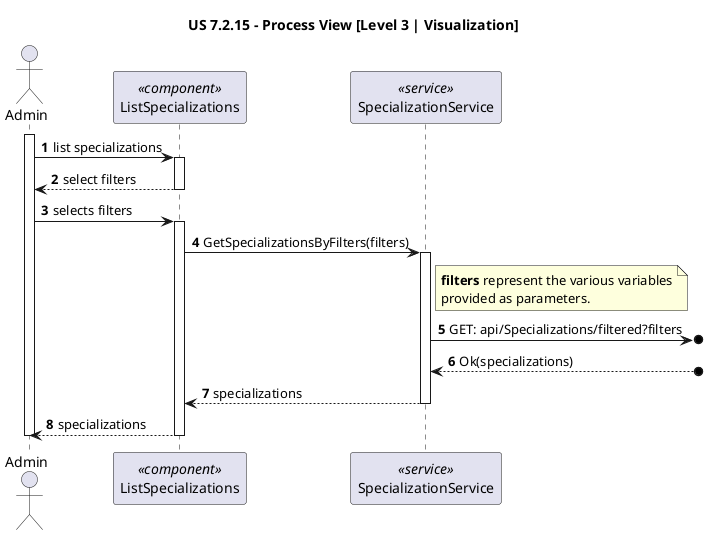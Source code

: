 @startuml

title "US 7.2.15 - Process View [Level 3 | Visualization]"

autonumber
actor Admin as USER 
participant "ListSpecializations" as UPP <<component>> 
participant "SpecializationService" as SS <<service>>

activate USER
USER -> UPP : list specializations
activate UPP

UPP --> USER: select filters
deactivate UPP

USER -> UPP: selects filters
activate UPP

UPP -> SS: GetSpecializationsByFilters(filters)
activate SS
note right of SS: **filters** represent the various variables\nprovided as parameters.

SS ->o] : GET: api/Specializations/filtered?filters

SS <--o] : Ok(specializations)

SS --> UPP: specializations
deactivate SS

UPP --> USER: specializations
deactivate UPP
deactivate USER



@enduml